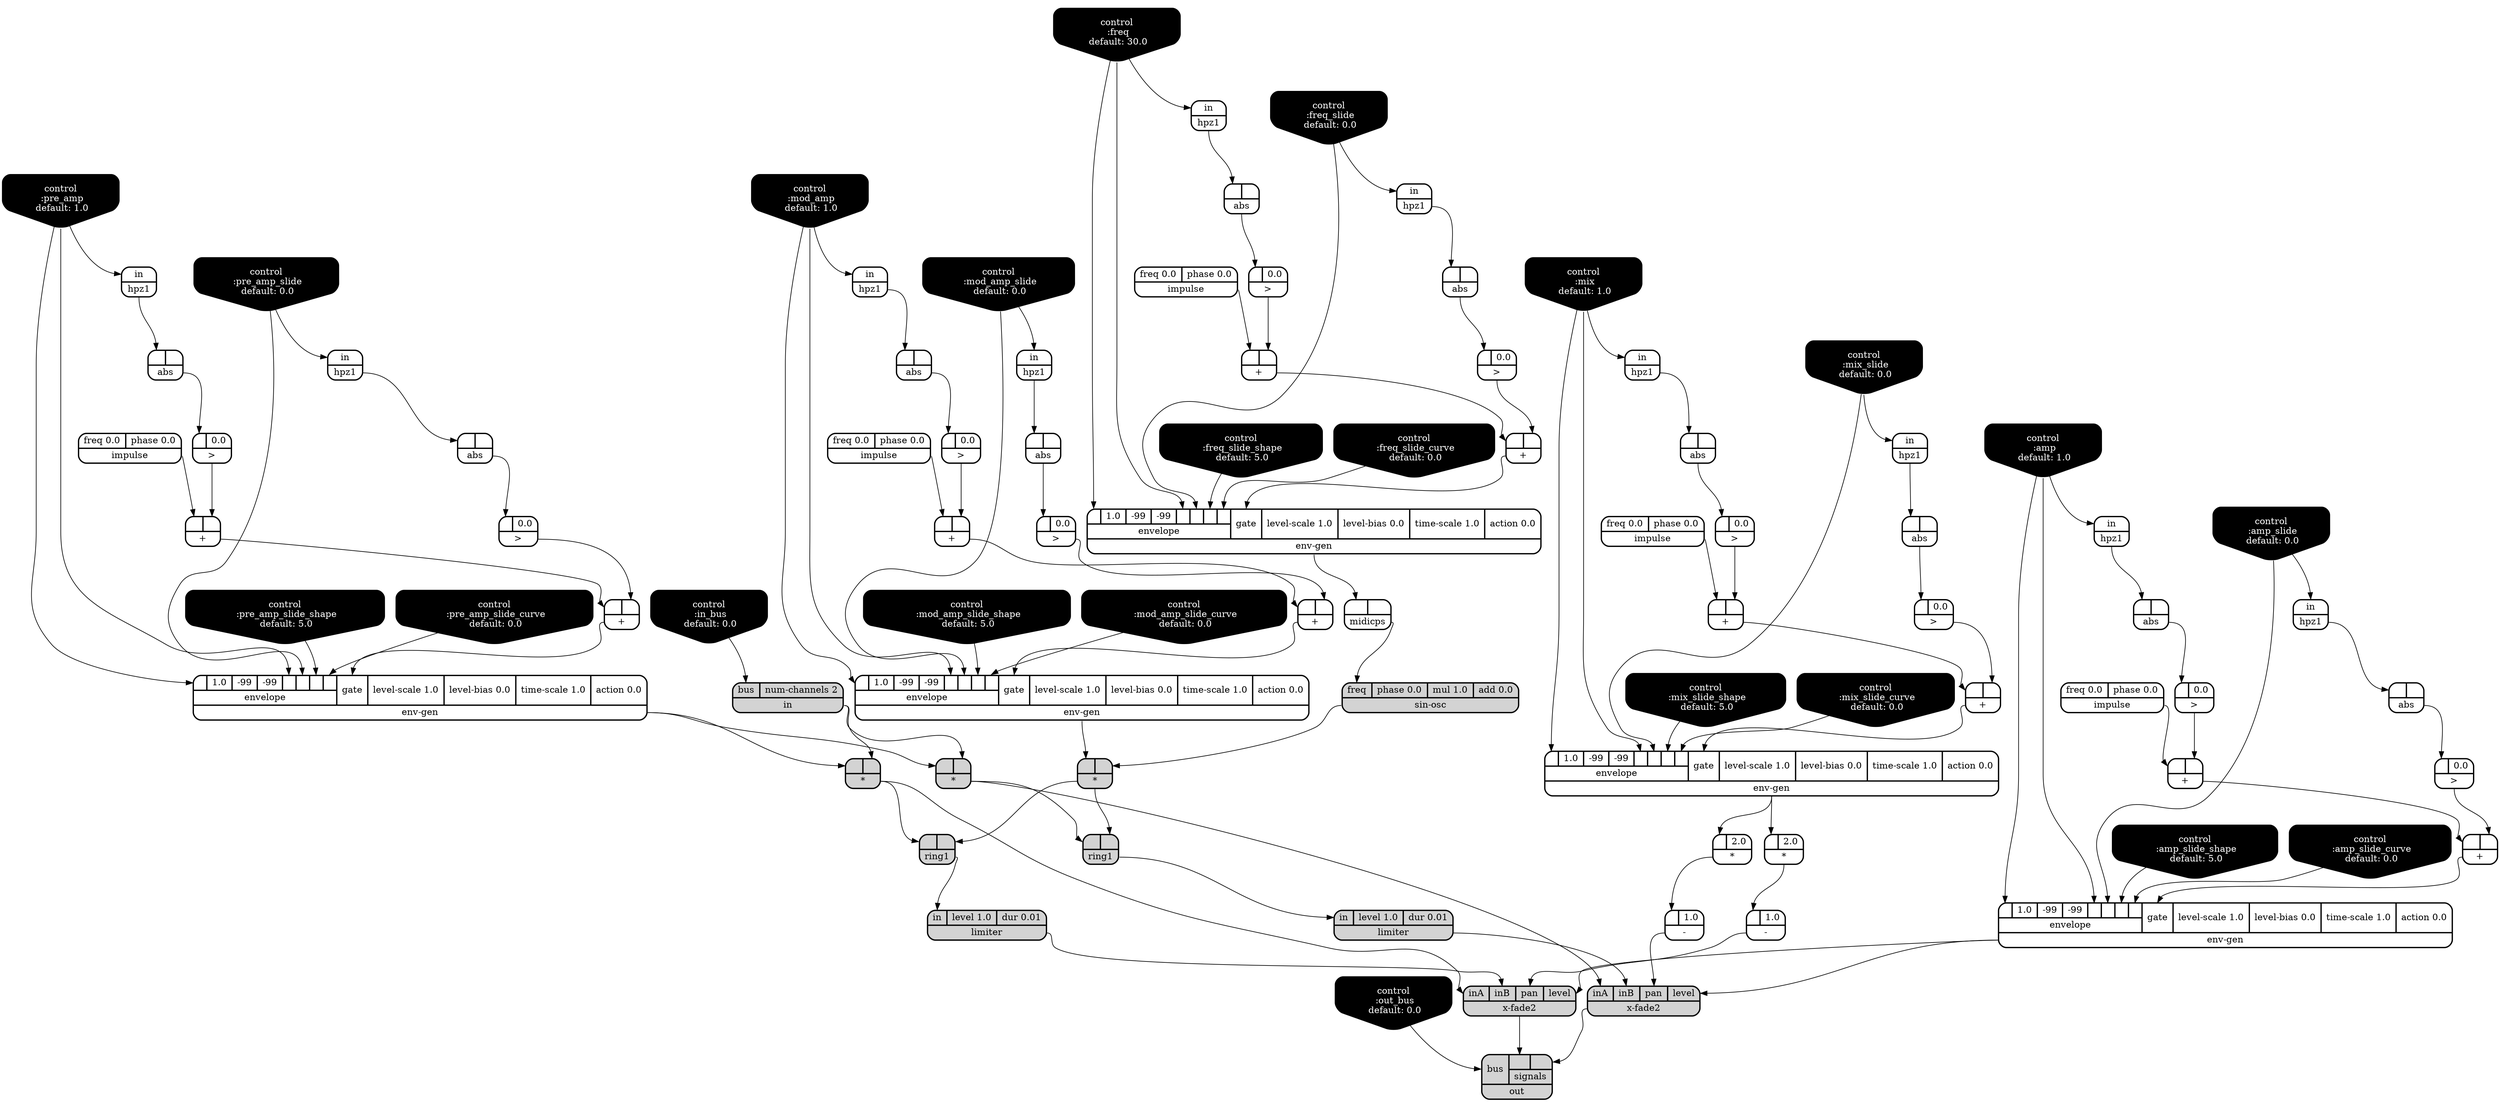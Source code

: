 digraph synthdef {
36 [label = "{{ <a> |<b> 2.0} |<__UG_NAME__>* }" style="bold, rounded" shape=record rankdir=LR];
65 [label = "{{ <a> |<b> } |<__UG_NAME__>* }" style="filled, bold, rounded"  shape=record rankdir=LR];
73 [label = "{{ <a> |<b> } |<__UG_NAME__>* }" style="filled, bold, rounded"  shape=record rankdir=LR];
76 [label = "{{ <a> |<b> 2.0} |<__UG_NAME__>* }" style="bold, rounded" shape=record rankdir=LR];
79 [label = "{{ <a> |<b> } |<__UG_NAME__>* }" style="filled, bold, rounded"  shape=record rankdir=LR];
30 [label = "{{ <a> |<b> } |<__UG_NAME__>+ }" style="bold, rounded" shape=record rankdir=LR];
34 [label = "{{ <a> |<b> } |<__UG_NAME__>+ }" style="bold, rounded" shape=record rankdir=LR];
42 [label = "{{ <a> |<b> } |<__UG_NAME__>+ }" style="bold, rounded" shape=record rankdir=LR];
46 [label = "{{ <a> |<b> } |<__UG_NAME__>+ }" style="bold, rounded" shape=record rankdir=LR];
54 [label = "{{ <a> |<b> } |<__UG_NAME__>+ }" style="bold, rounded" shape=record rankdir=LR];
61 [label = "{{ <a> |<b> } |<__UG_NAME__>+ }" style="bold, rounded" shape=record rankdir=LR];
62 [label = "{{ <a> |<b> } |<__UG_NAME__>+ }" style="bold, rounded" shape=record rankdir=LR];
70 [label = "{{ <a> |<b> } |<__UG_NAME__>+ }" style="bold, rounded" shape=record rankdir=LR];
71 [label = "{{ <a> |<b> } |<__UG_NAME__>+ }" style="bold, rounded" shape=record rankdir=LR];
82 [label = "{{ <a> |<b> } |<__UG_NAME__>+ }" style="bold, rounded" shape=record rankdir=LR];
37 [label = "{{ <a> |<b> 1.0} |<__UG_NAME__>- }" style="bold, rounded" shape=record rankdir=LR];
80 [label = "{{ <a> |<b> 1.0} |<__UG_NAME__>- }" style="bold, rounded" shape=record rankdir=LR];
25 [label = "{{ <a> |<b> 0.0} |<__UG_NAME__>\> }" style="bold, rounded" shape=record rankdir=LR];
29 [label = "{{ <a> |<b> 0.0} |<__UG_NAME__>\> }" style="bold, rounded" shape=record rankdir=LR];
33 [label = "{{ <a> |<b> 0.0} |<__UG_NAME__>\> }" style="bold, rounded" shape=record rankdir=LR];
41 [label = "{{ <a> |<b> 0.0} |<__UG_NAME__>\> }" style="bold, rounded" shape=record rankdir=LR];
45 [label = "{{ <a> |<b> 0.0} |<__UG_NAME__>\> }" style="bold, rounded" shape=record rankdir=LR];
53 [label = "{{ <a> |<b> 0.0} |<__UG_NAME__>\> }" style="bold, rounded" shape=record rankdir=LR];
57 [label = "{{ <a> |<b> 0.0} |<__UG_NAME__>\> }" style="bold, rounded" shape=record rankdir=LR];
60 [label = "{{ <a> |<b> 0.0} |<__UG_NAME__>\> }" style="bold, rounded" shape=record rankdir=LR];
69 [label = "{{ <a> |<b> 0.0} |<__UG_NAME__>\> }" style="bold, rounded" shape=record rankdir=LR];
81 [label = "{{ <a> |<b> 0.0} |<__UG_NAME__>\> }" style="bold, rounded" shape=record rankdir=LR];
24 [label = "{{ <a> |<b> } |<__UG_NAME__>abs }" style="bold, rounded" shape=record rankdir=LR];
28 [label = "{{ <a> |<b> } |<__UG_NAME__>abs }" style="bold, rounded" shape=record rankdir=LR];
32 [label = "{{ <a> |<b> } |<__UG_NAME__>abs }" style="bold, rounded" shape=record rankdir=LR];
40 [label = "{{ <a> |<b> } |<__UG_NAME__>abs }" style="bold, rounded" shape=record rankdir=LR];
44 [label = "{{ <a> |<b> } |<__UG_NAME__>abs }" style="bold, rounded" shape=record rankdir=LR];
52 [label = "{{ <a> |<b> } |<__UG_NAME__>abs }" style="bold, rounded" shape=record rankdir=LR];
56 [label = "{{ <a> |<b> } |<__UG_NAME__>abs }" style="bold, rounded" shape=record rankdir=LR];
59 [label = "{{ <a> |<b> } |<__UG_NAME__>abs }" style="bold, rounded" shape=record rankdir=LR];
68 [label = "{{ <a> |<b> } |<__UG_NAME__>abs }" style="bold, rounded" shape=record rankdir=LR];
78 [label = "{{ <a> |<b> } |<__UG_NAME__>abs }" style="bold, rounded" shape=record rankdir=LR];
0 [label = "control
 :amp
 default: 1.0" shape=invhouse style="rounded, filled, bold" fillcolor=black fontcolor=white ]; 
1 [label = "control
 :amp_slide
 default: 0.0" shape=invhouse style="rounded, filled, bold" fillcolor=black fontcolor=white ]; 
2 [label = "control
 :amp_slide_shape
 default: 5.0" shape=invhouse style="rounded, filled, bold" fillcolor=black fontcolor=white ]; 
3 [label = "control
 :amp_slide_curve
 default: 0.0" shape=invhouse style="rounded, filled, bold" fillcolor=black fontcolor=white ]; 
4 [label = "control
 :mix
 default: 1.0" shape=invhouse style="rounded, filled, bold" fillcolor=black fontcolor=white ]; 
5 [label = "control
 :mix_slide
 default: 0.0" shape=invhouse style="rounded, filled, bold" fillcolor=black fontcolor=white ]; 
6 [label = "control
 :mix_slide_shape
 default: 5.0" shape=invhouse style="rounded, filled, bold" fillcolor=black fontcolor=white ]; 
7 [label = "control
 :mix_slide_curve
 default: 0.0" shape=invhouse style="rounded, filled, bold" fillcolor=black fontcolor=white ]; 
8 [label = "control
 :pre_amp
 default: 1.0" shape=invhouse style="rounded, filled, bold" fillcolor=black fontcolor=white ]; 
9 [label = "control
 :pre_amp_slide
 default: 0.0" shape=invhouse style="rounded, filled, bold" fillcolor=black fontcolor=white ]; 
10 [label = "control
 :pre_amp_slide_shape
 default: 5.0" shape=invhouse style="rounded, filled, bold" fillcolor=black fontcolor=white ]; 
11 [label = "control
 :pre_amp_slide_curve
 default: 0.0" shape=invhouse style="rounded, filled, bold" fillcolor=black fontcolor=white ]; 
12 [label = "control
 :freq
 default: 30.0" shape=invhouse style="rounded, filled, bold" fillcolor=black fontcolor=white ]; 
13 [label = "control
 :freq_slide
 default: 0.0" shape=invhouse style="rounded, filled, bold" fillcolor=black fontcolor=white ]; 
14 [label = "control
 :freq_slide_shape
 default: 5.0" shape=invhouse style="rounded, filled, bold" fillcolor=black fontcolor=white ]; 
15 [label = "control
 :freq_slide_curve
 default: 0.0" shape=invhouse style="rounded, filled, bold" fillcolor=black fontcolor=white ]; 
16 [label = "control
 :mod_amp
 default: 1.0" shape=invhouse style="rounded, filled, bold" fillcolor=black fontcolor=white ]; 
17 [label = "control
 :mod_amp_slide
 default: 0.0" shape=invhouse style="rounded, filled, bold" fillcolor=black fontcolor=white ]; 
18 [label = "control
 :mod_amp_slide_shape
 default: 5.0" shape=invhouse style="rounded, filled, bold" fillcolor=black fontcolor=white ]; 
19 [label = "control
 :mod_amp_slide_curve
 default: 0.0" shape=invhouse style="rounded, filled, bold" fillcolor=black fontcolor=white ]; 
20 [label = "control
 :in_bus
 default: 0.0" shape=invhouse style="rounded, filled, bold" fillcolor=black fontcolor=white ]; 
21 [label = "control
 :out_bus
 default: 0.0" shape=invhouse style="rounded, filled, bold" fillcolor=black fontcolor=white ]; 
35 [label = "{{ {{<envelope___control___0>|1.0|-99|-99|<envelope___control___4>|<envelope___control___5>|<envelope___control___6>|<envelope___control___7>}|envelope}|<gate> gate|<level____scale> level-scale 1.0|<level____bias> level-bias 0.0|<time____scale> time-scale 1.0|<action> action 0.0} |<__UG_NAME__>env-gen }" style="bold, rounded" shape=record rankdir=LR];
47 [label = "{{ {{<envelope___control___0>|1.0|-99|-99|<envelope___control___4>|<envelope___control___5>|<envelope___control___6>|<envelope___control___7>}|envelope}|<gate> gate|<level____scale> level-scale 1.0|<level____bias> level-bias 0.0|<time____scale> time-scale 1.0|<action> action 0.0} |<__UG_NAME__>env-gen }" style="bold, rounded" shape=record rankdir=LR];
63 [label = "{{ {{<envelope___control___0>|1.0|-99|-99|<envelope___control___4>|<envelope___control___5>|<envelope___control___6>|<envelope___control___7>}|envelope}|<gate> gate|<level____scale> level-scale 1.0|<level____bias> level-bias 0.0|<time____scale> time-scale 1.0|<action> action 0.0} |<__UG_NAME__>env-gen }" style="bold, rounded" shape=record rankdir=LR];
72 [label = "{{ {{<envelope___control___0>|1.0|-99|-99|<envelope___control___4>|<envelope___control___5>|<envelope___control___6>|<envelope___control___7>}|envelope}|<gate> gate|<level____scale> level-scale 1.0|<level____bias> level-bias 0.0|<time____scale> time-scale 1.0|<action> action 0.0} |<__UG_NAME__>env-gen }" style="bold, rounded" shape=record rankdir=LR];
83 [label = "{{ {{<envelope___control___0>|1.0|-99|-99|<envelope___control___4>|<envelope___control___5>|<envelope___control___6>|<envelope___control___7>}|envelope}|<gate> gate|<level____scale> level-scale 1.0|<level____bias> level-bias 0.0|<time____scale> time-scale 1.0|<action> action 0.0} |<__UG_NAME__>env-gen }" style="bold, rounded" shape=record rankdir=LR];
23 [label = "{{ <in> in} |<__UG_NAME__>hpz1 }" style="bold, rounded" shape=record rankdir=LR];
27 [label = "{{ <in> in} |<__UG_NAME__>hpz1 }" style="bold, rounded" shape=record rankdir=LR];
31 [label = "{{ <in> in} |<__UG_NAME__>hpz1 }" style="bold, rounded" shape=record rankdir=LR];
39 [label = "{{ <in> in} |<__UG_NAME__>hpz1 }" style="bold, rounded" shape=record rankdir=LR];
43 [label = "{{ <in> in} |<__UG_NAME__>hpz1 }" style="bold, rounded" shape=record rankdir=LR];
51 [label = "{{ <in> in} |<__UG_NAME__>hpz1 }" style="bold, rounded" shape=record rankdir=LR];
55 [label = "{{ <in> in} |<__UG_NAME__>hpz1 }" style="bold, rounded" shape=record rankdir=LR];
58 [label = "{{ <in> in} |<__UG_NAME__>hpz1 }" style="bold, rounded" shape=record rankdir=LR];
67 [label = "{{ <in> in} |<__UG_NAME__>hpz1 }" style="bold, rounded" shape=record rankdir=LR];
77 [label = "{{ <in> in} |<__UG_NAME__>hpz1 }" style="bold, rounded" shape=record rankdir=LR];
22 [label = "{{ <freq> freq 0.0|<phase> phase 0.0} |<__UG_NAME__>impulse }" style="bold, rounded" shape=record rankdir=LR];
26 [label = "{{ <freq> freq 0.0|<phase> phase 0.0} |<__UG_NAME__>impulse }" style="bold, rounded" shape=record rankdir=LR];
38 [label = "{{ <freq> freq 0.0|<phase> phase 0.0} |<__UG_NAME__>impulse }" style="bold, rounded" shape=record rankdir=LR];
50 [label = "{{ <freq> freq 0.0|<phase> phase 0.0} |<__UG_NAME__>impulse }" style="bold, rounded" shape=record rankdir=LR];
66 [label = "{{ <freq> freq 0.0|<phase> phase 0.0} |<__UG_NAME__>impulse }" style="bold, rounded" shape=record rankdir=LR];
64 [label = "{{ <bus> bus|<num____channels> num-channels 2} |<__UG_NAME__>in }" style="filled, bold, rounded"  shape=record rankdir=LR];
75 [label = "{{ <in> in|<level> level 1.0|<dur> dur 0.01} |<__UG_NAME__>limiter }" style="filled, bold, rounded"  shape=record rankdir=LR];
86 [label = "{{ <in> in|<level> level 1.0|<dur> dur 0.01} |<__UG_NAME__>limiter }" style="filled, bold, rounded"  shape=record rankdir=LR];
48 [label = "{{ <a> |<b> } |<__UG_NAME__>midicps }" style="bold, rounded" shape=record rankdir=LR];
88 [label = "{{ <bus> bus|{{<signals___x____fade2___0>|<signals___x____fade2___1>}|signals}} |<__UG_NAME__>out }" style="filled, bold, rounded"  shape=record rankdir=LR];
74 [label = "{{ <a> |<b> } |<__UG_NAME__>ring1 }" style="filled, bold, rounded"  shape=record rankdir=LR];
85 [label = "{{ <a> |<b> } |<__UG_NAME__>ring1 }" style="filled, bold, rounded"  shape=record rankdir=LR];
49 [label = "{{ <freq> freq|<phase> phase 0.0|<mul> mul 1.0|<add> add 0.0} |<__UG_NAME__>sin-osc }" style="filled, bold, rounded"  shape=record rankdir=LR];
84 [label = "{{ <ina> inA|<inb> inB|<pan> pan|<level> level} |<__UG_NAME__>x-fade2 }" style="filled, bold, rounded"  shape=record rankdir=LR];
87 [label = "{{ <ina> inA|<inb> inB|<pan> pan|<level> level} |<__UG_NAME__>x-fade2 }" style="filled, bold, rounded"  shape=record rankdir=LR];

35:__UG_NAME__ -> 36:a ;
64:__UG_NAME__ -> 65:b ;
63:__UG_NAME__ -> 65:a ;
49:__UG_NAME__ -> 73:b ;
72:__UG_NAME__ -> 73:a ;
35:__UG_NAME__ -> 76:a ;
64:__UG_NAME__ -> 79:b ;
63:__UG_NAME__ -> 79:a ;
29:__UG_NAME__ -> 30:b ;
26:__UG_NAME__ -> 30:a ;
33:__UG_NAME__ -> 34:b ;
30:__UG_NAME__ -> 34:a ;
41:__UG_NAME__ -> 42:b ;
38:__UG_NAME__ -> 42:a ;
45:__UG_NAME__ -> 46:b ;
42:__UG_NAME__ -> 46:a ;
53:__UG_NAME__ -> 54:b ;
50:__UG_NAME__ -> 54:a ;
60:__UG_NAME__ -> 61:b ;
22:__UG_NAME__ -> 61:a ;
57:__UG_NAME__ -> 62:b ;
61:__UG_NAME__ -> 62:a ;
69:__UG_NAME__ -> 70:b ;
66:__UG_NAME__ -> 70:a ;
25:__UG_NAME__ -> 71:b ;
70:__UG_NAME__ -> 71:a ;
81:__UG_NAME__ -> 82:b ;
54:__UG_NAME__ -> 82:a ;
36:__UG_NAME__ -> 37:a ;
76:__UG_NAME__ -> 80:a ;
24:__UG_NAME__ -> 25:a ;
28:__UG_NAME__ -> 29:a ;
32:__UG_NAME__ -> 33:a ;
40:__UG_NAME__ -> 41:a ;
44:__UG_NAME__ -> 45:a ;
52:__UG_NAME__ -> 53:a ;
56:__UG_NAME__ -> 57:a ;
59:__UG_NAME__ -> 60:a ;
68:__UG_NAME__ -> 69:a ;
78:__UG_NAME__ -> 81:a ;
23:__UG_NAME__ -> 24:a ;
27:__UG_NAME__ -> 28:a ;
31:__UG_NAME__ -> 32:a ;
39:__UG_NAME__ -> 40:a ;
43:__UG_NAME__ -> 44:a ;
51:__UG_NAME__ -> 52:a ;
55:__UG_NAME__ -> 56:a ;
58:__UG_NAME__ -> 59:a ;
67:__UG_NAME__ -> 68:a ;
77:__UG_NAME__ -> 78:a ;
34:__UG_NAME__ -> 35:gate ;
4:__UG_NAME__ -> 35:envelope___control___0 ;
4:__UG_NAME__ -> 35:envelope___control___4 ;
5:__UG_NAME__ -> 35:envelope___control___5 ;
6:__UG_NAME__ -> 35:envelope___control___6 ;
7:__UG_NAME__ -> 35:envelope___control___7 ;
46:__UG_NAME__ -> 47:gate ;
12:__UG_NAME__ -> 47:envelope___control___0 ;
12:__UG_NAME__ -> 47:envelope___control___4 ;
13:__UG_NAME__ -> 47:envelope___control___5 ;
14:__UG_NAME__ -> 47:envelope___control___6 ;
15:__UG_NAME__ -> 47:envelope___control___7 ;
62:__UG_NAME__ -> 63:gate ;
8:__UG_NAME__ -> 63:envelope___control___0 ;
8:__UG_NAME__ -> 63:envelope___control___4 ;
9:__UG_NAME__ -> 63:envelope___control___5 ;
10:__UG_NAME__ -> 63:envelope___control___6 ;
11:__UG_NAME__ -> 63:envelope___control___7 ;
71:__UG_NAME__ -> 72:gate ;
16:__UG_NAME__ -> 72:envelope___control___0 ;
16:__UG_NAME__ -> 72:envelope___control___4 ;
17:__UG_NAME__ -> 72:envelope___control___5 ;
18:__UG_NAME__ -> 72:envelope___control___6 ;
19:__UG_NAME__ -> 72:envelope___control___7 ;
82:__UG_NAME__ -> 83:gate ;
0:__UG_NAME__ -> 83:envelope___control___0 ;
0:__UG_NAME__ -> 83:envelope___control___4 ;
1:__UG_NAME__ -> 83:envelope___control___5 ;
2:__UG_NAME__ -> 83:envelope___control___6 ;
3:__UG_NAME__ -> 83:envelope___control___7 ;
17:__UG_NAME__ -> 23:in ;
4:__UG_NAME__ -> 27:in ;
5:__UG_NAME__ -> 31:in ;
12:__UG_NAME__ -> 39:in ;
13:__UG_NAME__ -> 43:in ;
0:__UG_NAME__ -> 51:in ;
9:__UG_NAME__ -> 55:in ;
8:__UG_NAME__ -> 58:in ;
16:__UG_NAME__ -> 67:in ;
1:__UG_NAME__ -> 77:in ;
20:__UG_NAME__ -> 64:bus ;
74:__UG_NAME__ -> 75:in ;
85:__UG_NAME__ -> 86:in ;
47:__UG_NAME__ -> 48:a ;
84:__UG_NAME__ -> 88:signals___x____fade2___0 ;
87:__UG_NAME__ -> 88:signals___x____fade2___1 ;
21:__UG_NAME__ -> 88:bus ;
73:__UG_NAME__ -> 74:b ;
65:__UG_NAME__ -> 74:a ;
73:__UG_NAME__ -> 85:b ;
79:__UG_NAME__ -> 85:a ;
48:__UG_NAME__ -> 49:freq ;
83:__UG_NAME__ -> 84:level ;
80:__UG_NAME__ -> 84:pan ;
75:__UG_NAME__ -> 84:inb ;
65:__UG_NAME__ -> 84:ina ;
83:__UG_NAME__ -> 87:level ;
37:__UG_NAME__ -> 87:pan ;
86:__UG_NAME__ -> 87:inb ;
79:__UG_NAME__ -> 87:ina ;

}